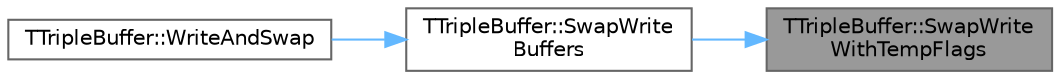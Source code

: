 digraph "TTripleBuffer::SwapWriteWithTempFlags"
{
 // INTERACTIVE_SVG=YES
 // LATEX_PDF_SIZE
  bgcolor="transparent";
  edge [fontname=Helvetica,fontsize=10,labelfontname=Helvetica,labelfontsize=10];
  node [fontname=Helvetica,fontsize=10,shape=box,height=0.2,width=0.4];
  rankdir="RL";
  Node1 [id="Node000001",label="TTripleBuffer::SwapWrite\lWithTempFlags",height=0.2,width=0.4,color="gray40", fillcolor="grey60", style="filled", fontcolor="black",tooltip="Swaps the write and temp buffer indices in the Flags field, and sets the dirty bit."];
  Node1 -> Node2 [id="edge1_Node000001_Node000002",dir="back",color="steelblue1",style="solid",tooltip=" "];
  Node2 [id="Node000002",label="TTripleBuffer::SwapWrite\lBuffers",height=0.2,width=0.4,color="grey40", fillcolor="white", style="filled",URL="$d1/d21/classTTripleBuffer.html#a82828c60760ed12854fc5ae0ede763fc",tooltip="Swap a new write buffer (makes current write buffer available for reading)."];
  Node2 -> Node3 [id="edge2_Node000002_Node000003",dir="back",color="steelblue1",style="solid",tooltip=" "];
  Node3 [id="Node000003",label="TTripleBuffer::WriteAndSwap",height=0.2,width=0.4,color="grey40", fillcolor="white", style="filled",URL="$d1/d21/classTTripleBuffer.html#afe6f2368b2d48ef1752f6f5b5fccfa5b",tooltip="Convenience method for writing the latest buffer and fetching a new one."];
}
